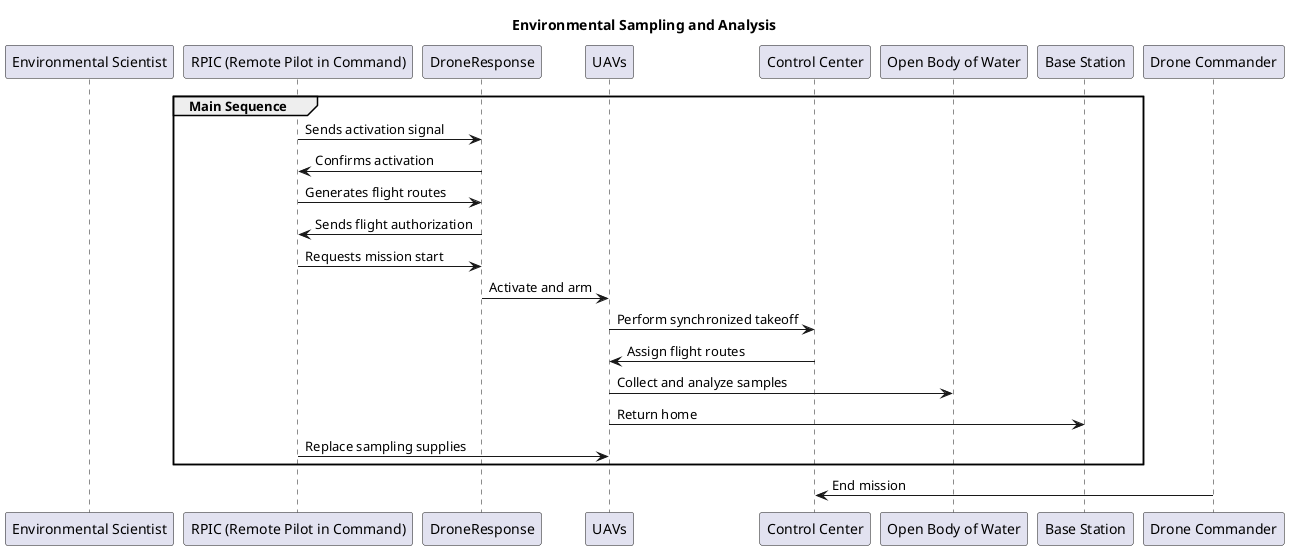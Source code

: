 @startuml
title "Environmental Sampling and Analysis"

participant "Environmental Scientist"
participant "RPIC (Remote Pilot in Command)"
participant "DroneResponse"

group Main Sequence
    "RPIC (Remote Pilot in Command)" -> "DroneResponse": Sends activation signal
    "DroneResponse" -> "RPIC (Remote Pilot in Command)": Confirms activation
    "RPIC (Remote Pilot in Command)" -> "DroneResponse": Generates flight routes
    "DroneResponse" -> "RPIC (Remote Pilot in Command)": Sends flight authorization
    "RPIC (Remote Pilot in Command)" -> "DroneResponse": Requests mission start
    "DroneResponse" -> "UAVs": Activate and arm
    "UAVs" -> "Control Center": Perform synchronized takeoff
    "Control Center" -> "UAVs": Assign flight routes
    "UAVs" -> "Open Body of Water": Collect and analyze samples
    "UAVs" -> "Base Station": Return home
    "RPIC (Remote Pilot in Command)" -> "UAVs": Replace sampling supplies
end

"Drone Commander" -> "Control Center": End mission

@enduml
